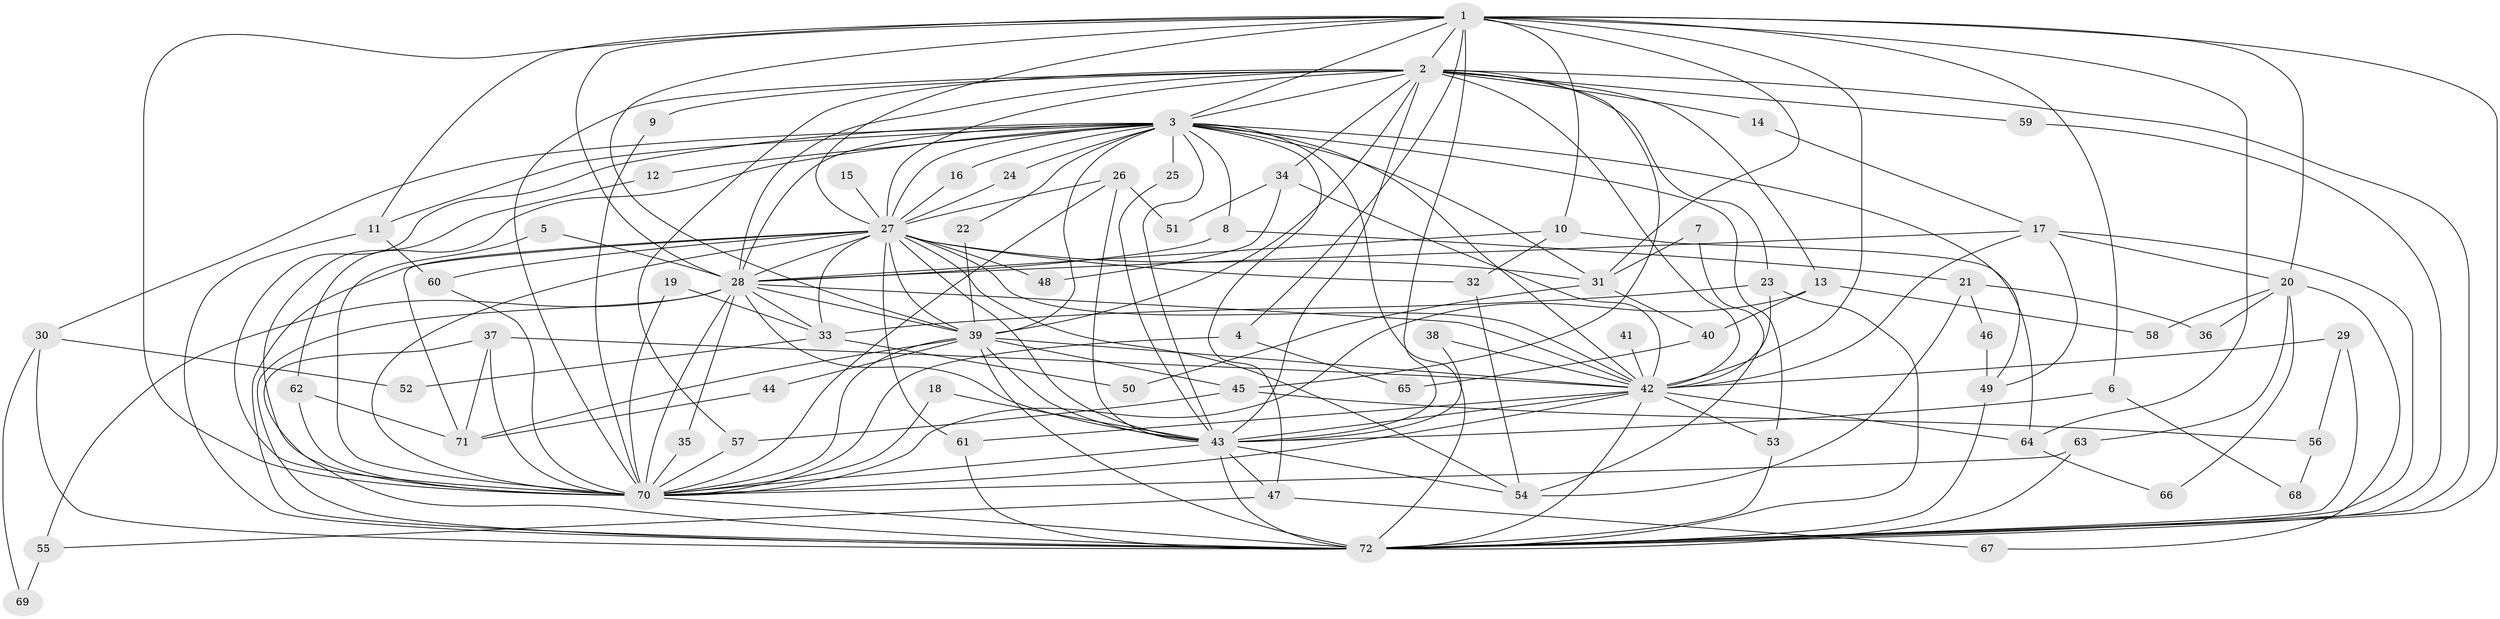 // original degree distribution, {24: 0.0196078431372549, 23: 0.00980392156862745, 15: 0.00980392156862745, 18: 0.0196078431372549, 19: 0.0196078431372549, 21: 0.00980392156862745, 25: 0.00980392156862745, 6: 0.0392156862745098, 2: 0.5490196078431373, 4: 0.11764705882352941, 3: 0.16666666666666666, 7: 0.00980392156862745, 5: 0.0196078431372549}
// Generated by graph-tools (version 1.1) at 2025/36/03/04/25 23:36:18]
// undirected, 72 vertices, 184 edges
graph export_dot {
  node [color=gray90,style=filled];
  1;
  2;
  3;
  4;
  5;
  6;
  7;
  8;
  9;
  10;
  11;
  12;
  13;
  14;
  15;
  16;
  17;
  18;
  19;
  20;
  21;
  22;
  23;
  24;
  25;
  26;
  27;
  28;
  29;
  30;
  31;
  32;
  33;
  34;
  35;
  36;
  37;
  38;
  39;
  40;
  41;
  42;
  43;
  44;
  45;
  46;
  47;
  48;
  49;
  50;
  51;
  52;
  53;
  54;
  55;
  56;
  57;
  58;
  59;
  60;
  61;
  62;
  63;
  64;
  65;
  66;
  67;
  68;
  69;
  70;
  71;
  72;
  1 -- 2 [weight=1.0];
  1 -- 3 [weight=2.0];
  1 -- 4 [weight=1.0];
  1 -- 6 [weight=1.0];
  1 -- 10 [weight=1.0];
  1 -- 11 [weight=1.0];
  1 -- 20 [weight=1.0];
  1 -- 27 [weight=2.0];
  1 -- 28 [weight=1.0];
  1 -- 31 [weight=1.0];
  1 -- 39 [weight=1.0];
  1 -- 42 [weight=2.0];
  1 -- 43 [weight=1.0];
  1 -- 64 [weight=1.0];
  1 -- 70 [weight=1.0];
  1 -- 72 [weight=1.0];
  2 -- 3 [weight=1.0];
  2 -- 9 [weight=1.0];
  2 -- 13 [weight=1.0];
  2 -- 14 [weight=1.0];
  2 -- 23 [weight=1.0];
  2 -- 27 [weight=1.0];
  2 -- 28 [weight=1.0];
  2 -- 34 [weight=2.0];
  2 -- 39 [weight=1.0];
  2 -- 42 [weight=1.0];
  2 -- 43 [weight=1.0];
  2 -- 45 [weight=1.0];
  2 -- 57 [weight=1.0];
  2 -- 59 [weight=1.0];
  2 -- 70 [weight=1.0];
  2 -- 72 [weight=2.0];
  3 -- 8 [weight=1.0];
  3 -- 11 [weight=1.0];
  3 -- 12 [weight=1.0];
  3 -- 16 [weight=1.0];
  3 -- 22 [weight=1.0];
  3 -- 24 [weight=1.0];
  3 -- 25 [weight=1.0];
  3 -- 27 [weight=1.0];
  3 -- 28 [weight=1.0];
  3 -- 30 [weight=1.0];
  3 -- 31 [weight=1.0];
  3 -- 39 [weight=1.0];
  3 -- 42 [weight=1.0];
  3 -- 43 [weight=1.0];
  3 -- 47 [weight=1.0];
  3 -- 53 [weight=1.0];
  3 -- 62 [weight=1.0];
  3 -- 64 [weight=1.0];
  3 -- 70 [weight=1.0];
  3 -- 72 [weight=1.0];
  4 -- 65 [weight=1.0];
  4 -- 70 [weight=1.0];
  5 -- 28 [weight=1.0];
  5 -- 70 [weight=1.0];
  6 -- 43 [weight=1.0];
  6 -- 68 [weight=1.0];
  7 -- 31 [weight=1.0];
  7 -- 54 [weight=1.0];
  8 -- 21 [weight=1.0];
  8 -- 28 [weight=1.0];
  9 -- 70 [weight=1.0];
  10 -- 28 [weight=1.0];
  10 -- 32 [weight=1.0];
  10 -- 49 [weight=1.0];
  11 -- 60 [weight=1.0];
  11 -- 72 [weight=1.0];
  12 -- 70 [weight=1.0];
  13 -- 40 [weight=1.0];
  13 -- 58 [weight=1.0];
  13 -- 70 [weight=1.0];
  14 -- 17 [weight=1.0];
  15 -- 27 [weight=1.0];
  16 -- 27 [weight=1.0];
  17 -- 20 [weight=1.0];
  17 -- 28 [weight=1.0];
  17 -- 42 [weight=1.0];
  17 -- 49 [weight=1.0];
  17 -- 72 [weight=1.0];
  18 -- 43 [weight=1.0];
  18 -- 70 [weight=1.0];
  19 -- 33 [weight=1.0];
  19 -- 70 [weight=1.0];
  20 -- 36 [weight=1.0];
  20 -- 58 [weight=1.0];
  20 -- 63 [weight=1.0];
  20 -- 66 [weight=1.0];
  20 -- 67 [weight=1.0];
  21 -- 36 [weight=1.0];
  21 -- 46 [weight=1.0];
  21 -- 54 [weight=1.0];
  22 -- 39 [weight=1.0];
  23 -- 33 [weight=1.0];
  23 -- 42 [weight=1.0];
  23 -- 72 [weight=1.0];
  24 -- 27 [weight=1.0];
  25 -- 43 [weight=1.0];
  26 -- 27 [weight=1.0];
  26 -- 43 [weight=1.0];
  26 -- 51 [weight=1.0];
  26 -- 70 [weight=1.0];
  27 -- 28 [weight=1.0];
  27 -- 31 [weight=1.0];
  27 -- 32 [weight=1.0];
  27 -- 33 [weight=1.0];
  27 -- 39 [weight=1.0];
  27 -- 42 [weight=1.0];
  27 -- 43 [weight=1.0];
  27 -- 48 [weight=1.0];
  27 -- 54 [weight=2.0];
  27 -- 60 [weight=1.0];
  27 -- 61 [weight=1.0];
  27 -- 70 [weight=1.0];
  27 -- 71 [weight=1.0];
  27 -- 72 [weight=1.0];
  28 -- 33 [weight=1.0];
  28 -- 35 [weight=1.0];
  28 -- 39 [weight=1.0];
  28 -- 42 [weight=1.0];
  28 -- 43 [weight=2.0];
  28 -- 55 [weight=1.0];
  28 -- 70 [weight=2.0];
  28 -- 72 [weight=1.0];
  29 -- 42 [weight=1.0];
  29 -- 56 [weight=1.0];
  29 -- 72 [weight=1.0];
  30 -- 52 [weight=1.0];
  30 -- 69 [weight=1.0];
  30 -- 72 [weight=1.0];
  31 -- 40 [weight=1.0];
  31 -- 50 [weight=1.0];
  32 -- 54 [weight=1.0];
  33 -- 50 [weight=1.0];
  33 -- 52 [weight=2.0];
  34 -- 42 [weight=1.0];
  34 -- 48 [weight=1.0];
  34 -- 51 [weight=1.0];
  35 -- 70 [weight=1.0];
  37 -- 42 [weight=1.0];
  37 -- 70 [weight=1.0];
  37 -- 71 [weight=1.0];
  37 -- 72 [weight=1.0];
  38 -- 42 [weight=1.0];
  38 -- 43 [weight=1.0];
  39 -- 42 [weight=1.0];
  39 -- 43 [weight=1.0];
  39 -- 44 [weight=1.0];
  39 -- 45 [weight=2.0];
  39 -- 70 [weight=1.0];
  39 -- 71 [weight=1.0];
  39 -- 72 [weight=2.0];
  40 -- 65 [weight=1.0];
  41 -- 42 [weight=1.0];
  42 -- 43 [weight=1.0];
  42 -- 53 [weight=1.0];
  42 -- 61 [weight=1.0];
  42 -- 64 [weight=1.0];
  42 -- 70 [weight=1.0];
  42 -- 72 [weight=1.0];
  43 -- 47 [weight=1.0];
  43 -- 54 [weight=1.0];
  43 -- 70 [weight=1.0];
  43 -- 72 [weight=2.0];
  44 -- 71 [weight=1.0];
  45 -- 56 [weight=1.0];
  45 -- 57 [weight=1.0];
  46 -- 49 [weight=1.0];
  47 -- 55 [weight=1.0];
  47 -- 67 [weight=1.0];
  49 -- 72 [weight=1.0];
  53 -- 72 [weight=1.0];
  55 -- 69 [weight=1.0];
  56 -- 68 [weight=1.0];
  57 -- 70 [weight=1.0];
  59 -- 72 [weight=1.0];
  60 -- 70 [weight=1.0];
  61 -- 72 [weight=1.0];
  62 -- 70 [weight=1.0];
  62 -- 71 [weight=1.0];
  63 -- 70 [weight=1.0];
  63 -- 72 [weight=1.0];
  64 -- 66 [weight=1.0];
  70 -- 72 [weight=2.0];
}
